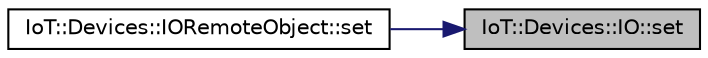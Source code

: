 digraph "IoT::Devices::IO::set"
{
 // LATEX_PDF_SIZE
  edge [fontname="Helvetica",fontsize="10",labelfontname="Helvetica",labelfontsize="10"];
  node [fontname="Helvetica",fontsize="10",shape=record];
  rankdir="RL";
  Node1 [label="IoT::Devices::IO::set",height=0.2,width=0.4,color="black", fillcolor="grey75", style="filled", fontcolor="black",tooltip="Returns the current state of the pin."];
  Node1 -> Node2 [dir="back",color="midnightblue",fontsize="10",style="solid"];
  Node2 [label="IoT::Devices::IORemoteObject::set",height=0.2,width=0.4,color="black", fillcolor="white", style="filled",URL="$classIoT_1_1Devices_1_1IORemoteObject.html#af6113ddf81227e5bbcb676676b2a07e7",tooltip="Returns the TypeId of the class."];
}
